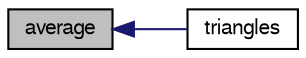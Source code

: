 digraph "average"
{
  bgcolor="transparent";
  edge [fontname="FreeSans",fontsize="10",labelfontname="FreeSans",labelfontsize="10"];
  node [fontname="FreeSans",fontsize="10",shape=record];
  rankdir="LR";
  Node119 [label="average",height=0.2,width=0.4,color="black", fillcolor="grey75", style="filled", fontcolor="black"];
  Node119 -> Node120 [dir="back",color="midnightblue",fontsize="10",style="solid",fontname="FreeSans"];
  Node120 [label="triangles",height=0.2,width=0.4,color="black",URL="$a27218.html#ab6d68c2ffc84f2ab09fd7d781a0fbc71"];
}
